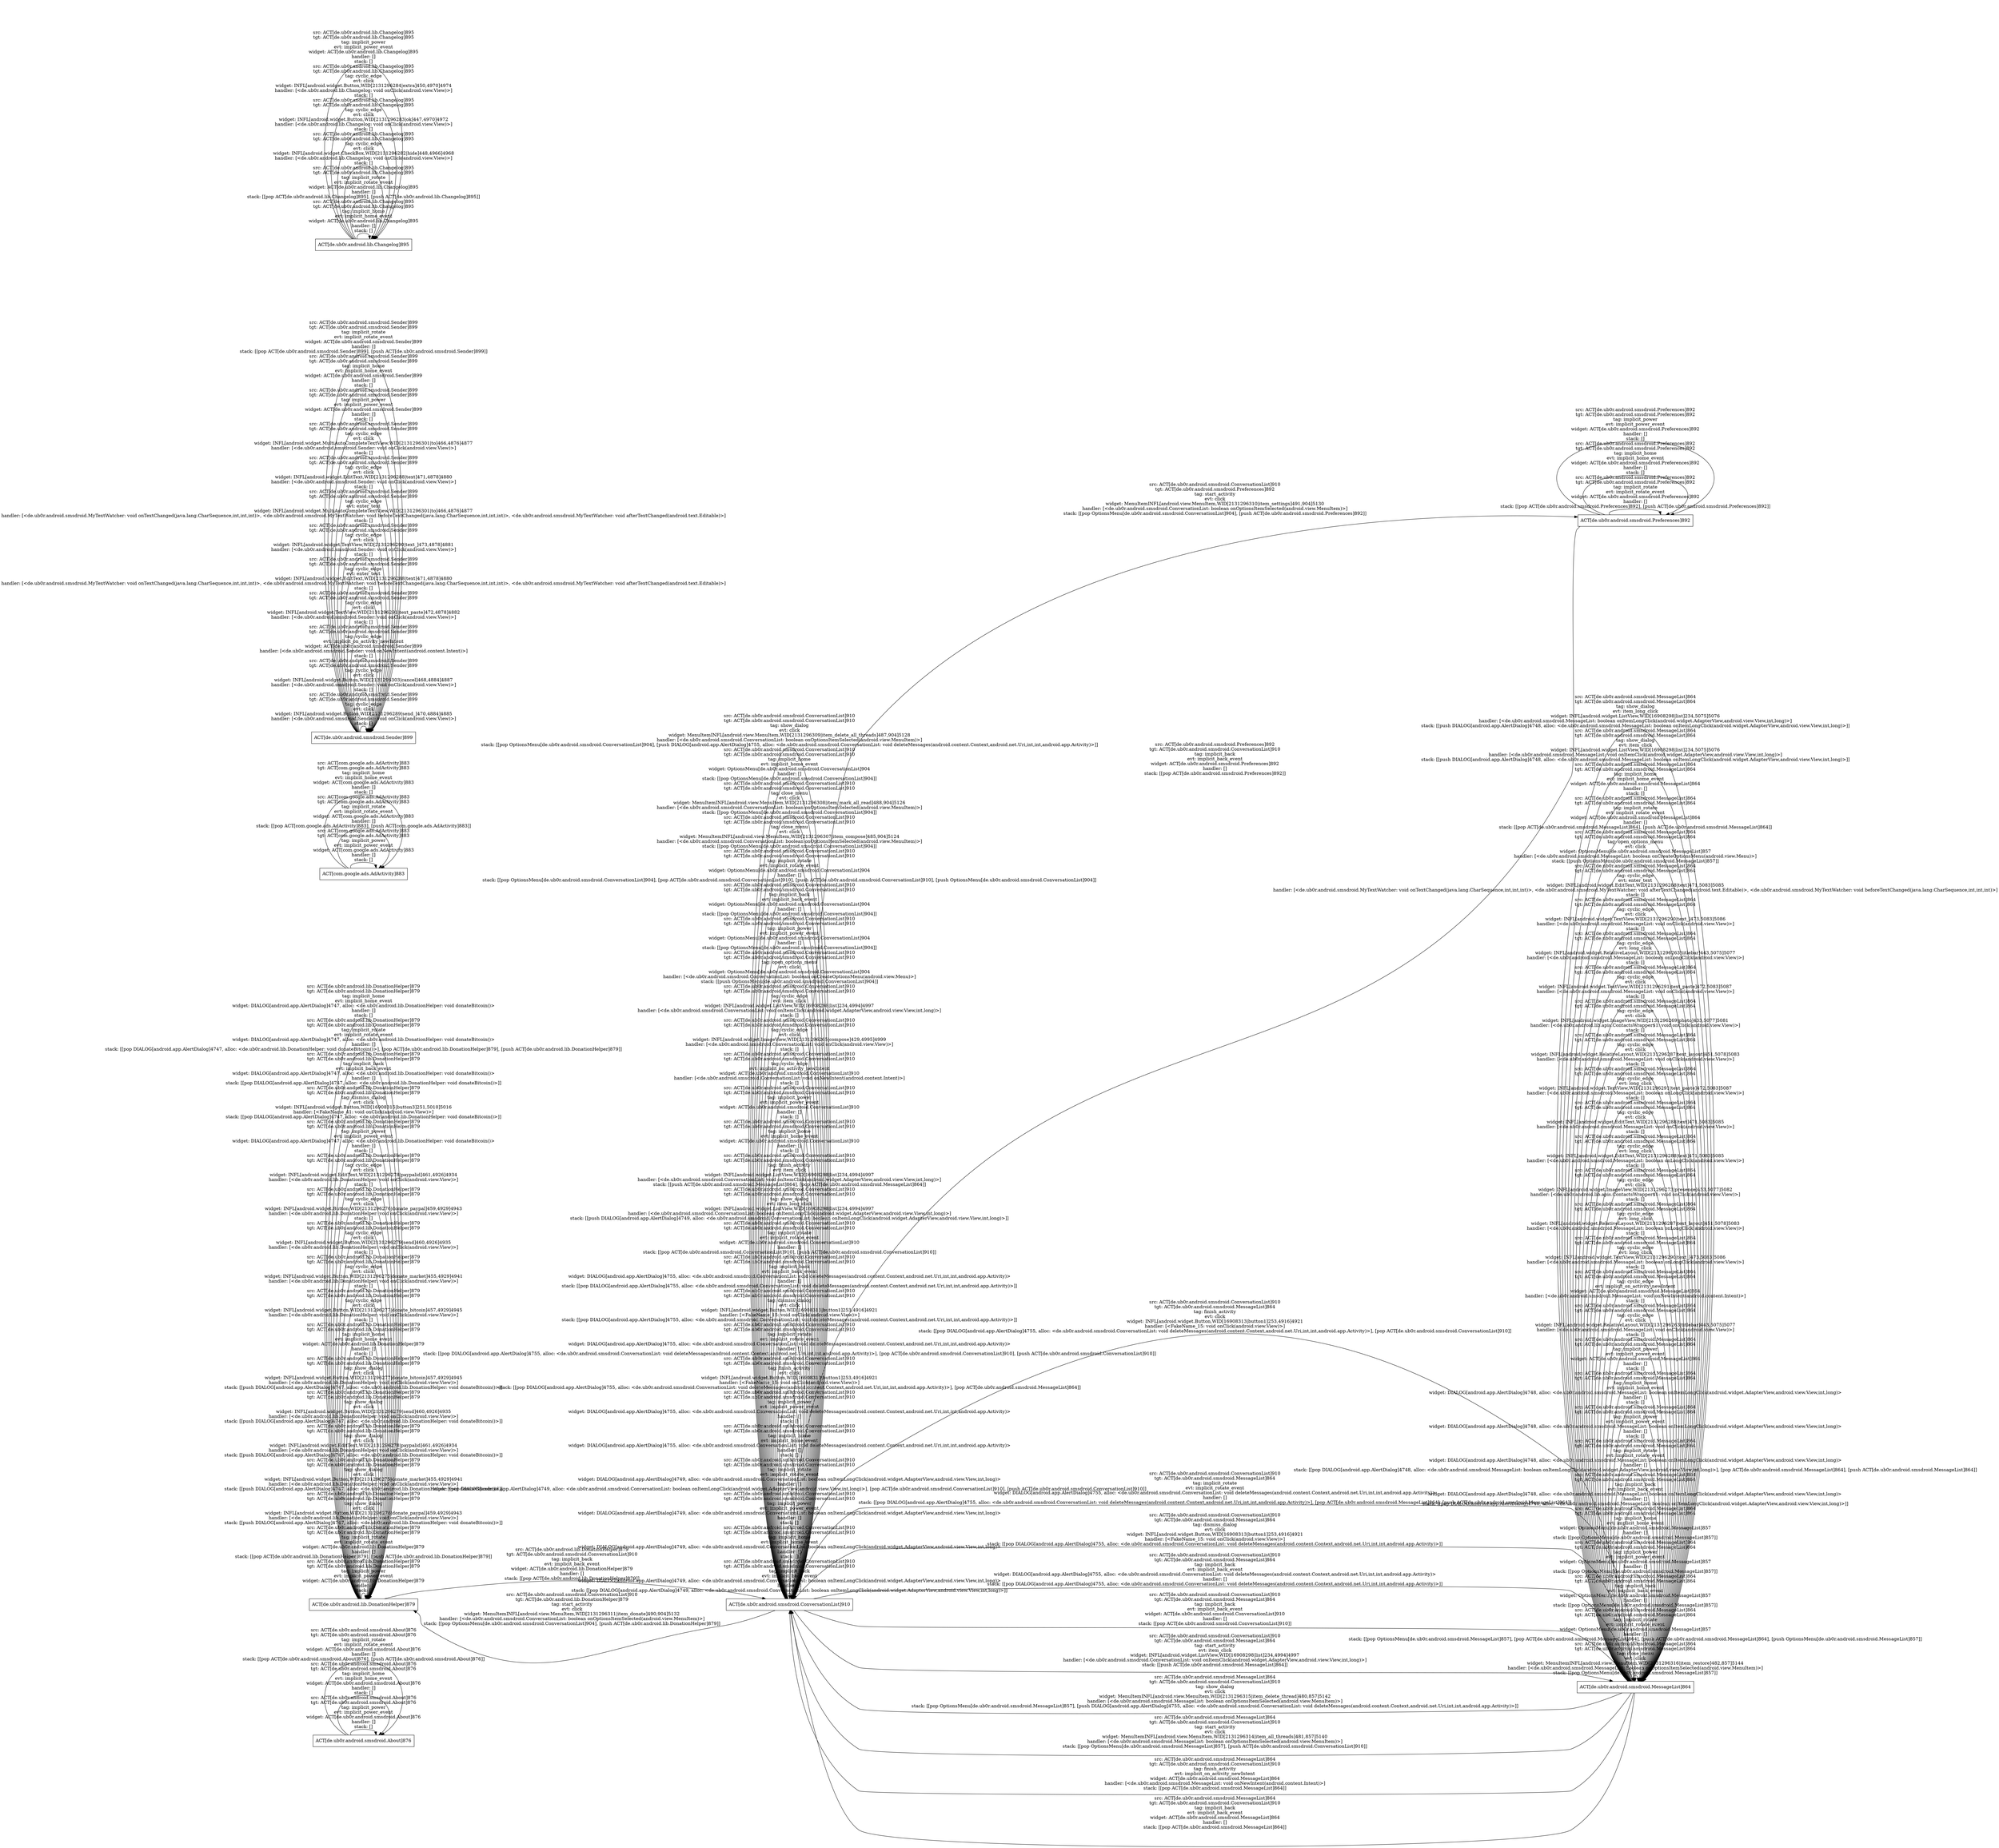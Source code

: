 digraph G {
 rankdir=LR;
 node[shape=box];
 n2 [label="ACT[de.ub0r.android.smsdroid.About]876"];
 n3 [label="ACT[de.ub0r.android.lib.DonationHelper]879"];
 n4 [label="ACT[com.google.ads.AdActivity]883"];
 n5 [label="ACT[de.ub0r.android.smsdroid.Preferences]892"];
 n8 [label="ACT[de.ub0r.android.smsdroid.ConversationList]910"];
 n7 [label="ACT[de.ub0r.android.smsdroid.Sender]899"];
 n6 [label="ACT[de.ub0r.android.lib.Changelog]895"];
 n1 [label="ACT[de.ub0r.android.smsdroid.MessageList]864"];
 n2 -> n2 [label="src: ACT[de.ub0r.android.smsdroid.About]876\ntgt: ACT[de.ub0r.android.smsdroid.About]876\ntag: implicit_power\nevt: implicit_power_event\nwidget: ACT[de.ub0r.android.smsdroid.About]876\nhandler: []\nstack: []\n"];
 n2 -> n2 [label="src: ACT[de.ub0r.android.smsdroid.About]876\ntgt: ACT[de.ub0r.android.smsdroid.About]876\ntag: implicit_home\nevt: implicit_home_event\nwidget: ACT[de.ub0r.android.smsdroid.About]876\nhandler: []\nstack: []\n"];
 n2 -> n2 [label="src: ACT[de.ub0r.android.smsdroid.About]876\ntgt: ACT[de.ub0r.android.smsdroid.About]876\ntag: implicit_rotate\nevt: implicit_rotate_event\nwidget: ACT[de.ub0r.android.smsdroid.About]876\nhandler: []\nstack: [[pop ACT[de.ub0r.android.smsdroid.About]876], [push ACT[de.ub0r.android.smsdroid.About]876]]\n"];
 n8 -> n8 [label="src: ACT[de.ub0r.android.smsdroid.ConversationList]910\ntgt: ACT[de.ub0r.android.smsdroid.ConversationList]910\ntag: implicit_back\nevt: implicit_back_event\nwidget: DIALOG[android.app.AlertDialog]4749, alloc: <de.ub0r.android.smsdroid.ConversationList: boolean onItemLongClick(android.widget.AdapterView,android.view.View,int,long)>\nhandler: []\nstack: [[pop DIALOG[android.app.AlertDialog]4749, alloc: <de.ub0r.android.smsdroid.ConversationList: boolean onItemLongClick(android.widget.AdapterView,android.view.View,int,long)>]]\n"];
 n8 -> n8 [label="src: ACT[de.ub0r.android.smsdroid.ConversationList]910\ntgt: ACT[de.ub0r.android.smsdroid.ConversationList]910\ntag: implicit_home\nevt: implicit_home_event\nwidget: DIALOG[android.app.AlertDialog]4749, alloc: <de.ub0r.android.smsdroid.ConversationList: boolean onItemLongClick(android.widget.AdapterView,android.view.View,int,long)>\nhandler: []\nstack: []\n"];
 n8 -> n8 [label="src: ACT[de.ub0r.android.smsdroid.ConversationList]910\ntgt: ACT[de.ub0r.android.smsdroid.ConversationList]910\ntag: implicit_power\nevt: implicit_power_event\nwidget: DIALOG[android.app.AlertDialog]4749, alloc: <de.ub0r.android.smsdroid.ConversationList: boolean onItemLongClick(android.widget.AdapterView,android.view.View,int,long)>\nhandler: []\nstack: []\n"];
 n8 -> n8 [label="src: ACT[de.ub0r.android.smsdroid.ConversationList]910\ntgt: ACT[de.ub0r.android.smsdroid.ConversationList]910\ntag: implicit_rotate\nevt: implicit_rotate_event\nwidget: DIALOG[android.app.AlertDialog]4749, alloc: <de.ub0r.android.smsdroid.ConversationList: boolean onItemLongClick(android.widget.AdapterView,android.view.View,int,long)>\nhandler: []\nstack: [[pop DIALOG[android.app.AlertDialog]4749, alloc: <de.ub0r.android.smsdroid.ConversationList: boolean onItemLongClick(android.widget.AdapterView,android.view.View,int,long)>], [pop ACT[de.ub0r.android.smsdroid.ConversationList]910], [push ACT[de.ub0r.android.smsdroid.ConversationList]910]]\n"];
 n3 -> n8 [label="src: ACT[de.ub0r.android.lib.DonationHelper]879\ntgt: ACT[de.ub0r.android.smsdroid.ConversationList]910\ntag: implicit_back\nevt: implicit_back_event\nwidget: ACT[de.ub0r.android.lib.DonationHelper]879\nhandler: []\nstack: [[pop ACT[de.ub0r.android.lib.DonationHelper]879]]\n"];
 n3 -> n3 [label="src: ACT[de.ub0r.android.lib.DonationHelper]879\ntgt: ACT[de.ub0r.android.lib.DonationHelper]879\ntag: implicit_power\nevt: implicit_power_event\nwidget: ACT[de.ub0r.android.lib.DonationHelper]879\nhandler: []\nstack: []\n"];
 n3 -> n3 [label="src: ACT[de.ub0r.android.lib.DonationHelper]879\ntgt: ACT[de.ub0r.android.lib.DonationHelper]879\ntag: implicit_rotate\nevt: implicit_rotate_event\nwidget: ACT[de.ub0r.android.lib.DonationHelper]879\nhandler: []\nstack: [[pop ACT[de.ub0r.android.lib.DonationHelper]879], [push ACT[de.ub0r.android.lib.DonationHelper]879]]\n"];
 n3 -> n3 [label="src: ACT[de.ub0r.android.lib.DonationHelper]879\ntgt: ACT[de.ub0r.android.lib.DonationHelper]879\ntag: show_dialog\nevt: click\nwidget: INFL[android.widget.Button,WID[2131296276|donate_paypal]459,4929]4943\nhandler: [<de.ub0r.android.lib.DonationHelper: void onClick(android.view.View)>]\nstack: [[push DIALOG[android.app.AlertDialog]4747, alloc: <de.ub0r.android.lib.DonationHelper: void donateBitcoin()>]]\n"];
 n3 -> n3 [label="src: ACT[de.ub0r.android.lib.DonationHelper]879\ntgt: ACT[de.ub0r.android.lib.DonationHelper]879\ntag: show_dialog\nevt: click\nwidget: INFL[android.widget.Button,WID[2131296275|donate_market]455,4929]4941\nhandler: [<de.ub0r.android.lib.DonationHelper: void onClick(android.view.View)>]\nstack: [[push DIALOG[android.app.AlertDialog]4747, alloc: <de.ub0r.android.lib.DonationHelper: void donateBitcoin()>]]\n"];
 n3 -> n3 [label="src: ACT[de.ub0r.android.lib.DonationHelper]879\ntgt: ACT[de.ub0r.android.lib.DonationHelper]879\ntag: show_dialog\nevt: click\nwidget: INFL[android.widget.EditText,WID[2131296278|paypalid]461,4926]4934\nhandler: [<de.ub0r.android.lib.DonationHelper: void onClick(android.view.View)>]\nstack: [[push DIALOG[android.app.AlertDialog]4747, alloc: <de.ub0r.android.lib.DonationHelper: void donateBitcoin()>]]\n"];
 n3 -> n3 [label="src: ACT[de.ub0r.android.lib.DonationHelper]879\ntgt: ACT[de.ub0r.android.lib.DonationHelper]879\ntag: show_dialog\nevt: click\nwidget: INFL[android.widget.Button,WID[2131296279|send]460,4926]4935\nhandler: [<de.ub0r.android.lib.DonationHelper: void onClick(android.view.View)>]\nstack: [[push DIALOG[android.app.AlertDialog]4747, alloc: <de.ub0r.android.lib.DonationHelper: void donateBitcoin()>]]\n"];
 n3 -> n3 [label="src: ACT[de.ub0r.android.lib.DonationHelper]879\ntgt: ACT[de.ub0r.android.lib.DonationHelper]879\ntag: show_dialog\nevt: click\nwidget: INFL[android.widget.Button,WID[2131296277|donate_bitcoin]457,4929]4945\nhandler: [<de.ub0r.android.lib.DonationHelper: void onClick(android.view.View)>]\nstack: [[push DIALOG[android.app.AlertDialog]4747, alloc: <de.ub0r.android.lib.DonationHelper: void donateBitcoin()>]]\n"];
 n3 -> n3 [label="src: ACT[de.ub0r.android.lib.DonationHelper]879\ntgt: ACT[de.ub0r.android.lib.DonationHelper]879\ntag: implicit_home\nevt: implicit_home_event\nwidget: ACT[de.ub0r.android.lib.DonationHelper]879\nhandler: []\nstack: []\n"];
 n3 -> n3 [label="src: ACT[de.ub0r.android.lib.DonationHelper]879\ntgt: ACT[de.ub0r.android.lib.DonationHelper]879\ntag: cyclic_edge\nevt: click\nwidget: INFL[android.widget.Button,WID[2131296277|donate_bitcoin]457,4929]4945\nhandler: [<de.ub0r.android.lib.DonationHelper: void onClick(android.view.View)>]\nstack: []\n"];
 n3 -> n3 [label="src: ACT[de.ub0r.android.lib.DonationHelper]879\ntgt: ACT[de.ub0r.android.lib.DonationHelper]879\ntag: cyclic_edge\nevt: click\nwidget: INFL[android.widget.Button,WID[2131296275|donate_market]455,4929]4941\nhandler: [<de.ub0r.android.lib.DonationHelper: void onClick(android.view.View)>]\nstack: []\n"];
 n3 -> n3 [label="src: ACT[de.ub0r.android.lib.DonationHelper]879\ntgt: ACT[de.ub0r.android.lib.DonationHelper]879\ntag: cyclic_edge\nevt: click\nwidget: INFL[android.widget.Button,WID[2131296279|send]460,4926]4935\nhandler: [<de.ub0r.android.lib.DonationHelper: void onClick(android.view.View)>]\nstack: []\n"];
 n3 -> n3 [label="src: ACT[de.ub0r.android.lib.DonationHelper]879\ntgt: ACT[de.ub0r.android.lib.DonationHelper]879\ntag: cyclic_edge\nevt: click\nwidget: INFL[android.widget.Button,WID[2131296276|donate_paypal]459,4929]4943\nhandler: [<de.ub0r.android.lib.DonationHelper: void onClick(android.view.View)>]\nstack: []\n"];
 n3 -> n3 [label="src: ACT[de.ub0r.android.lib.DonationHelper]879\ntgt: ACT[de.ub0r.android.lib.DonationHelper]879\ntag: cyclic_edge\nevt: click\nwidget: INFL[android.widget.EditText,WID[2131296278|paypalid]461,4926]4934\nhandler: [<de.ub0r.android.lib.DonationHelper: void onClick(android.view.View)>]\nstack: []\n"];
 n4 -> n4 [label="src: ACT[com.google.ads.AdActivity]883\ntgt: ACT[com.google.ads.AdActivity]883\ntag: implicit_power\nevt: implicit_power_event\nwidget: ACT[com.google.ads.AdActivity]883\nhandler: []\nstack: []\n"];
 n4 -> n4 [label="src: ACT[com.google.ads.AdActivity]883\ntgt: ACT[com.google.ads.AdActivity]883\ntag: implicit_rotate\nevt: implicit_rotate_event\nwidget: ACT[com.google.ads.AdActivity]883\nhandler: []\nstack: [[pop ACT[com.google.ads.AdActivity]883], [push ACT[com.google.ads.AdActivity]883]]\n"];
 n4 -> n4 [label="src: ACT[com.google.ads.AdActivity]883\ntgt: ACT[com.google.ads.AdActivity]883\ntag: implicit_home\nevt: implicit_home_event\nwidget: ACT[com.google.ads.AdActivity]883\nhandler: []\nstack: []\n"];
 n5 -> n5 [label="src: ACT[de.ub0r.android.smsdroid.Preferences]892\ntgt: ACT[de.ub0r.android.smsdroid.Preferences]892\ntag: implicit_rotate\nevt: implicit_rotate_event\nwidget: ACT[de.ub0r.android.smsdroid.Preferences]892\nhandler: []\nstack: [[pop ACT[de.ub0r.android.smsdroid.Preferences]892], [push ACT[de.ub0r.android.smsdroid.Preferences]892]]\n"];
 n5 -> n5 [label="src: ACT[de.ub0r.android.smsdroid.Preferences]892\ntgt: ACT[de.ub0r.android.smsdroid.Preferences]892\ntag: implicit_home\nevt: implicit_home_event\nwidget: ACT[de.ub0r.android.smsdroid.Preferences]892\nhandler: []\nstack: []\n"];
 n5 -> n8 [label="src: ACT[de.ub0r.android.smsdroid.Preferences]892\ntgt: ACT[de.ub0r.android.smsdroid.ConversationList]910\ntag: implicit_back\nevt: implicit_back_event\nwidget: ACT[de.ub0r.android.smsdroid.Preferences]892\nhandler: []\nstack: [[pop ACT[de.ub0r.android.smsdroid.Preferences]892]]\n"];
 n5 -> n5 [label="src: ACT[de.ub0r.android.smsdroid.Preferences]892\ntgt: ACT[de.ub0r.android.smsdroid.Preferences]892\ntag: implicit_power\nevt: implicit_power_event\nwidget: ACT[de.ub0r.android.smsdroid.Preferences]892\nhandler: []\nstack: []\n"];
 n8 -> n8 [label="src: ACT[de.ub0r.android.smsdroid.ConversationList]910\ntgt: ACT[de.ub0r.android.smsdroid.ConversationList]910\ntag: implicit_home\nevt: implicit_home_event\nwidget: DIALOG[android.app.AlertDialog]4755, alloc: <de.ub0r.android.smsdroid.ConversationList: void deleteMessages(android.content.Context,android.net.Uri,int,int,android.app.Activity)>\nhandler: []\nstack: []\n"];
 n8 -> n1 [label="src: ACT[de.ub0r.android.smsdroid.ConversationList]910\ntgt: ACT[de.ub0r.android.smsdroid.MessageList]864\ntag: finish_activity\nevt: click\nwidget: INFL[android.widget.Button,WID[16908313|button1]253,4916]4921\nhandler: [<FakeName_15: void onClick(android.view.View)>]\nstack: [[pop DIALOG[android.app.AlertDialog]4755, alloc: <de.ub0r.android.smsdroid.ConversationList: void deleteMessages(android.content.Context,android.net.Uri,int,int,android.app.Activity)>], [pop ACT[de.ub0r.android.smsdroid.ConversationList]910]]\n"];
 n8 -> n1 [label="src: ACT[de.ub0r.android.smsdroid.ConversationList]910\ntgt: ACT[de.ub0r.android.smsdroid.MessageList]864\ntag: implicit_rotate\nevt: implicit_rotate_event\nwidget: DIALOG[android.app.AlertDialog]4755, alloc: <de.ub0r.android.smsdroid.ConversationList: void deleteMessages(android.content.Context,android.net.Uri,int,int,android.app.Activity)>\nhandler: []\nstack: [[pop DIALOG[android.app.AlertDialog]4755, alloc: <de.ub0r.android.smsdroid.ConversationList: void deleteMessages(android.content.Context,android.net.Uri,int,int,android.app.Activity)>], [pop ACT[de.ub0r.android.smsdroid.MessageList]864], [push ACT[de.ub0r.android.smsdroid.MessageList]864]]\n"];
 n8 -> n1 [label="src: ACT[de.ub0r.android.smsdroid.ConversationList]910\ntgt: ACT[de.ub0r.android.smsdroid.MessageList]864\ntag: dismiss_dialog\nevt: click\nwidget: INFL[android.widget.Button,WID[16908313|button1]253,4916]4921\nhandler: [<FakeName_15: void onClick(android.view.View)>]\nstack: [[pop DIALOG[android.app.AlertDialog]4755, alloc: <de.ub0r.android.smsdroid.ConversationList: void deleteMessages(android.content.Context,android.net.Uri,int,int,android.app.Activity)>]]\n"];
 n8 -> n8 [label="src: ACT[de.ub0r.android.smsdroid.ConversationList]910\ntgt: ACT[de.ub0r.android.smsdroid.ConversationList]910\ntag: implicit_power\nevt: implicit_power_event\nwidget: DIALOG[android.app.AlertDialog]4755, alloc: <de.ub0r.android.smsdroid.ConversationList: void deleteMessages(android.content.Context,android.net.Uri,int,int,android.app.Activity)>\nhandler: []\nstack: []\n"];
 n8 -> n1 [label="src: ACT[de.ub0r.android.smsdroid.ConversationList]910\ntgt: ACT[de.ub0r.android.smsdroid.MessageList]864\ntag: implicit_back\nevt: implicit_back_event\nwidget: DIALOG[android.app.AlertDialog]4755, alloc: <de.ub0r.android.smsdroid.ConversationList: void deleteMessages(android.content.Context,android.net.Uri,int,int,android.app.Activity)>\nhandler: []\nstack: [[pop DIALOG[android.app.AlertDialog]4755, alloc: <de.ub0r.android.smsdroid.ConversationList: void deleteMessages(android.content.Context,android.net.Uri,int,int,android.app.Activity)>]]\n"];
 n8 -> n8 [label="src: ACT[de.ub0r.android.smsdroid.ConversationList]910\ntgt: ACT[de.ub0r.android.smsdroid.ConversationList]910\ntag: finish_activity\nevt: click\nwidget: INFL[android.widget.Button,WID[16908313|button1]253,4916]4921\nhandler: [<FakeName_15: void onClick(android.view.View)>]\nstack: [[pop DIALOG[android.app.AlertDialog]4755, alloc: <de.ub0r.android.smsdroid.ConversationList: void deleteMessages(android.content.Context,android.net.Uri,int,int,android.app.Activity)>], [pop ACT[de.ub0r.android.smsdroid.MessageList]864]]\n"];
 n8 -> n8 [label="src: ACT[de.ub0r.android.smsdroid.ConversationList]910\ntgt: ACT[de.ub0r.android.smsdroid.ConversationList]910\ntag: implicit_rotate\nevt: implicit_rotate_event\nwidget: DIALOG[android.app.AlertDialog]4755, alloc: <de.ub0r.android.smsdroid.ConversationList: void deleteMessages(android.content.Context,android.net.Uri,int,int,android.app.Activity)>\nhandler: []\nstack: [[pop DIALOG[android.app.AlertDialog]4755, alloc: <de.ub0r.android.smsdroid.ConversationList: void deleteMessages(android.content.Context,android.net.Uri,int,int,android.app.Activity)>], [pop ACT[de.ub0r.android.smsdroid.ConversationList]910], [push ACT[de.ub0r.android.smsdroid.ConversationList]910]]\n"];
 n8 -> n8 [label="src: ACT[de.ub0r.android.smsdroid.ConversationList]910\ntgt: ACT[de.ub0r.android.smsdroid.ConversationList]910\ntag: dismiss_dialog\nevt: click\nwidget: INFL[android.widget.Button,WID[16908313|button1]253,4916]4921\nhandler: [<FakeName_15: void onClick(android.view.View)>]\nstack: [[pop DIALOG[android.app.AlertDialog]4755, alloc: <de.ub0r.android.smsdroid.ConversationList: void deleteMessages(android.content.Context,android.net.Uri,int,int,android.app.Activity)>]]\n"];
 n8 -> n8 [label="src: ACT[de.ub0r.android.smsdroid.ConversationList]910\ntgt: ACT[de.ub0r.android.smsdroid.ConversationList]910\ntag: implicit_back\nevt: implicit_back_event\nwidget: DIALOG[android.app.AlertDialog]4755, alloc: <de.ub0r.android.smsdroid.ConversationList: void deleteMessages(android.content.Context,android.net.Uri,int,int,android.app.Activity)>\nhandler: []\nstack: [[pop DIALOG[android.app.AlertDialog]4755, alloc: <de.ub0r.android.smsdroid.ConversationList: void deleteMessages(android.content.Context,android.net.Uri,int,int,android.app.Activity)>]]\n"];
 n8 -> n8 [label="src: ACT[de.ub0r.android.smsdroid.ConversationList]910\ntgt: ACT[de.ub0r.android.smsdroid.ConversationList]910\ntag: implicit_rotate\nevt: implicit_rotate_event\nwidget: ACT[de.ub0r.android.smsdroid.ConversationList]910\nhandler: []\nstack: [[pop ACT[de.ub0r.android.smsdroid.ConversationList]910], [push ACT[de.ub0r.android.smsdroid.ConversationList]910]]\n"];
 n8 -> n8 [label="src: ACT[de.ub0r.android.smsdroid.ConversationList]910\ntgt: ACT[de.ub0r.android.smsdroid.ConversationList]910\ntag: show_dialog\nevt: item_long_click\nwidget: INFL[android.widget.ListView,WID[16908298|list]234,4994]4997\nhandler: [<de.ub0r.android.smsdroid.ConversationList: boolean onItemLongClick(android.widget.AdapterView,android.view.View,int,long)>]\nstack: [[push DIALOG[android.app.AlertDialog]4749, alloc: <de.ub0r.android.smsdroid.ConversationList: boolean onItemLongClick(android.widget.AdapterView,android.view.View,int,long)>]]\n"];
 n8 -> n8 [label="src: ACT[de.ub0r.android.smsdroid.ConversationList]910\ntgt: ACT[de.ub0r.android.smsdroid.ConversationList]910\ntag: finish_activity\nevt: item_click\nwidget: INFL[android.widget.ListView,WID[16908298|list]234,4994]4997\nhandler: [<de.ub0r.android.smsdroid.ConversationList: void onItemClick(android.widget.AdapterView,android.view.View,int,long)>]\nstack: [[push ACT[de.ub0r.android.smsdroid.MessageList]864], [pop ACT[de.ub0r.android.smsdroid.MessageList]864]]\n"];
 n8 -> n8 [label="src: ACT[de.ub0r.android.smsdroid.ConversationList]910\ntgt: ACT[de.ub0r.android.smsdroid.ConversationList]910\ntag: implicit_home\nevt: implicit_home_event\nwidget: ACT[de.ub0r.android.smsdroid.ConversationList]910\nhandler: []\nstack: []\n"];
 n8 -> n8 [label="src: ACT[de.ub0r.android.smsdroid.ConversationList]910\ntgt: ACT[de.ub0r.android.smsdroid.ConversationList]910\ntag: implicit_power\nevt: implicit_power_event\nwidget: ACT[de.ub0r.android.smsdroid.ConversationList]910\nhandler: []\nstack: []\n"];
 n8 -> n1 [label="src: ACT[de.ub0r.android.smsdroid.ConversationList]910\ntgt: ACT[de.ub0r.android.smsdroid.MessageList]864\ntag: implicit_back\nevt: implicit_back_event\nwidget: ACT[de.ub0r.android.smsdroid.ConversationList]910\nhandler: []\nstack: [[pop ACT[de.ub0r.android.smsdroid.ConversationList]910]]\n"];
 n8 -> n1 [label="src: ACT[de.ub0r.android.smsdroid.ConversationList]910\ntgt: ACT[de.ub0r.android.smsdroid.MessageList]864\ntag: start_activity\nevt: item_click\nwidget: INFL[android.widget.ListView,WID[16908298|list]234,4994]4997\nhandler: [<de.ub0r.android.smsdroid.ConversationList: void onItemClick(android.widget.AdapterView,android.view.View,int,long)>]\nstack: [[push ACT[de.ub0r.android.smsdroid.MessageList]864]]\n"];
 n8 -> n8 [label="src: ACT[de.ub0r.android.smsdroid.ConversationList]910\ntgt: ACT[de.ub0r.android.smsdroid.ConversationList]910\ntag: cyclic_edge\nevt: implicit_on_activity_newIntent\nwidget: ACT[de.ub0r.android.smsdroid.ConversationList]910\nhandler: [<de.ub0r.android.smsdroid.ConversationList: void onNewIntent(android.content.Intent)>]\nstack: []\n"];
 n8 -> n8 [label="src: ACT[de.ub0r.android.smsdroid.ConversationList]910\ntgt: ACT[de.ub0r.android.smsdroid.ConversationList]910\ntag: cyclic_edge\nevt: click\nwidget: INFL[android.widget.ImageView,WID[2131296265|compose]429,4995]4999\nhandler: [<de.ub0r.android.smsdroid.ConversationList: void onClick(android.view.View)>]\nstack: []\n"];
 n8 -> n8 [label="src: ACT[de.ub0r.android.smsdroid.ConversationList]910\ntgt: ACT[de.ub0r.android.smsdroid.ConversationList]910\ntag: cyclic_edge\nevt: item_click\nwidget: INFL[android.widget.ListView,WID[16908298|list]234,4994]4997\nhandler: [<de.ub0r.android.smsdroid.ConversationList: void onItemClick(android.widget.AdapterView,android.view.View,int,long)>]\nstack: []\n"];
 n8 -> n8 [label="src: ACT[de.ub0r.android.smsdroid.ConversationList]910\ntgt: ACT[de.ub0r.android.smsdroid.ConversationList]910\ntag: open_options_menu\nevt: click\nwidget: OptionsMenu[de.ub0r.android.smsdroid.ConversationList]904\nhandler: [<de.ub0r.android.smsdroid.ConversationList: boolean onCreateOptionsMenu(android.view.Menu)>]\nstack: [[push OptionsMenu[de.ub0r.android.smsdroid.ConversationList]904]]\n"];
 n8 -> n8 [label="src: ACT[de.ub0r.android.smsdroid.ConversationList]910\ntgt: ACT[de.ub0r.android.smsdroid.ConversationList]910\ntag: implicit_power\nevt: implicit_power_event\nwidget: OptionsMenu[de.ub0r.android.smsdroid.ConversationList]904\nhandler: []\nstack: [[pop OptionsMenu[de.ub0r.android.smsdroid.ConversationList]904]]\n"];
 n8 -> n8 [label="src: ACT[de.ub0r.android.smsdroid.ConversationList]910\ntgt: ACT[de.ub0r.android.smsdroid.ConversationList]910\ntag: implicit_back\nevt: implicit_back_event\nwidget: OptionsMenu[de.ub0r.android.smsdroid.ConversationList]904\nhandler: []\nstack: [[pop OptionsMenu[de.ub0r.android.smsdroid.ConversationList]904]]\n"];
 n8 -> n8 [label="src: ACT[de.ub0r.android.smsdroid.ConversationList]910\ntgt: ACT[de.ub0r.android.smsdroid.ConversationList]910\ntag: implicit_rotate\nevt: implicit_rotate_event\nwidget: OptionsMenu[de.ub0r.android.smsdroid.ConversationList]904\nhandler: []\nstack: [[pop OptionsMenu[de.ub0r.android.smsdroid.ConversationList]904], [pop ACT[de.ub0r.android.smsdroid.ConversationList]910], [push ACT[de.ub0r.android.smsdroid.ConversationList]910], [push OptionsMenu[de.ub0r.android.smsdroid.ConversationList]904]]\n"];
 n8 -> n8 [label="src: ACT[de.ub0r.android.smsdroid.ConversationList]910\ntgt: ACT[de.ub0r.android.smsdroid.ConversationList]910\ntag: close_menu\nevt: click\nwidget: MenuItemINFL[android.view.MenuItem,WID[2131296307|item_compose]485,904]5124\nhandler: [<de.ub0r.android.smsdroid.ConversationList: boolean onOptionsItemSelected(android.view.MenuItem)>]\nstack: [[pop OptionsMenu[de.ub0r.android.smsdroid.ConversationList]904]]\n"];
 n8 -> n8 [label="src: ACT[de.ub0r.android.smsdroid.ConversationList]910\ntgt: ACT[de.ub0r.android.smsdroid.ConversationList]910\ntag: close_menu\nevt: click\nwidget: MenuItemINFL[android.view.MenuItem,WID[2131296308|item_mark_all_read]488,904]5126\nhandler: [<de.ub0r.android.smsdroid.ConversationList: boolean onOptionsItemSelected(android.view.MenuItem)>]\nstack: [[pop OptionsMenu[de.ub0r.android.smsdroid.ConversationList]904]]\n"];
 n8 -> n8 [label="src: ACT[de.ub0r.android.smsdroid.ConversationList]910\ntgt: ACT[de.ub0r.android.smsdroid.ConversationList]910\ntag: implicit_home\nevt: implicit_home_event\nwidget: OptionsMenu[de.ub0r.android.smsdroid.ConversationList]904\nhandler: []\nstack: [[pop OptionsMenu[de.ub0r.android.smsdroid.ConversationList]904]]\n"];
 n8 -> n5 [label="src: ACT[de.ub0r.android.smsdroid.ConversationList]910\ntgt: ACT[de.ub0r.android.smsdroid.Preferences]892\ntag: start_activity\nevt: click\nwidget: MenuItemINFL[android.view.MenuItem,WID[2131296310|item_settings]491,904]5130\nhandler: [<de.ub0r.android.smsdroid.ConversationList: boolean onOptionsItemSelected(android.view.MenuItem)>]\nstack: [[pop OptionsMenu[de.ub0r.android.smsdroid.ConversationList]904], [push ACT[de.ub0r.android.smsdroid.Preferences]892]]\n"];
 n8 -> n8 [label="src: ACT[de.ub0r.android.smsdroid.ConversationList]910\ntgt: ACT[de.ub0r.android.smsdroid.ConversationList]910\ntag: show_dialog\nevt: click\nwidget: MenuItemINFL[android.view.MenuItem,WID[2131296309|item_delete_all_threads]487,904]5128\nhandler: [<de.ub0r.android.smsdroid.ConversationList: boolean onOptionsItemSelected(android.view.MenuItem)>]\nstack: [[pop OptionsMenu[de.ub0r.android.smsdroid.ConversationList]904], [push DIALOG[android.app.AlertDialog]4755, alloc: <de.ub0r.android.smsdroid.ConversationList: void deleteMessages(android.content.Context,android.net.Uri,int,int,android.app.Activity)>]]\n"];
 n8 -> n3 [label="src: ACT[de.ub0r.android.smsdroid.ConversationList]910\ntgt: ACT[de.ub0r.android.lib.DonationHelper]879\ntag: start_activity\nevt: click\nwidget: MenuItemINFL[android.view.MenuItem,WID[2131296311|item_donate]490,904]5132\nhandler: [<de.ub0r.android.smsdroid.ConversationList: boolean onOptionsItemSelected(android.view.MenuItem)>]\nstack: [[pop OptionsMenu[de.ub0r.android.smsdroid.ConversationList]904], [push ACT[de.ub0r.android.lib.DonationHelper]879]]\n"];
 n7 -> n7 [label="src: ACT[de.ub0r.android.smsdroid.Sender]899\ntgt: ACT[de.ub0r.android.smsdroid.Sender]899\ntag: cyclic_edge\nevt: click\nwidget: INFL[android.widget.Button,WID[2131296289|send_]470,4884]4885\nhandler: [<de.ub0r.android.smsdroid.Sender: void onClick(android.view.View)>]\nstack: []\n"];
 n7 -> n7 [label="src: ACT[de.ub0r.android.smsdroid.Sender]899\ntgt: ACT[de.ub0r.android.smsdroid.Sender]899\ntag: cyclic_edge\nevt: click\nwidget: INFL[android.widget.Button,WID[2131296303|cancel]468,4884]4887\nhandler: [<de.ub0r.android.smsdroid.Sender: void onClick(android.view.View)>]\nstack: []\n"];
 n7 -> n7 [label="src: ACT[de.ub0r.android.smsdroid.Sender]899\ntgt: ACT[de.ub0r.android.smsdroid.Sender]899\ntag: cyclic_edge\nevt: implicit_on_activity_newIntent\nwidget: ACT[de.ub0r.android.smsdroid.Sender]899\nhandler: [<de.ub0r.android.smsdroid.Sender: void onNewIntent(android.content.Intent)>]\nstack: []\n"];
 n7 -> n7 [label="src: ACT[de.ub0r.android.smsdroid.Sender]899\ntgt: ACT[de.ub0r.android.smsdroid.Sender]899\ntag: cyclic_edge\nevt: click\nwidget: INFL[android.widget.TextView,WID[2131296291|text_paste]472,4878]4882\nhandler: [<de.ub0r.android.smsdroid.Sender: void onClick(android.view.View)>]\nstack: []\n"];
 n7 -> n7 [label="src: ACT[de.ub0r.android.smsdroid.Sender]899\ntgt: ACT[de.ub0r.android.smsdroid.Sender]899\ntag: cyclic_edge\nevt: enter_text\nwidget: INFL[android.widget.EditText,WID[2131296288|text]471,4878]4880\nhandler: [<de.ub0r.android.smsdroid.MyTextWatcher: void onTextChanged(java.lang.CharSequence,int,int,int)>, <de.ub0r.android.smsdroid.MyTextWatcher: void beforeTextChanged(java.lang.CharSequence,int,int,int)>, <de.ub0r.android.smsdroid.MyTextWatcher: void afterTextChanged(android.text.Editable)>]\nstack: []\n"];
 n7 -> n7 [label="src: ACT[de.ub0r.android.smsdroid.Sender]899\ntgt: ACT[de.ub0r.android.smsdroid.Sender]899\ntag: cyclic_edge\nevt: click\nwidget: INFL[android.widget.TextView,WID[2131296290|text_]473,4878]4881\nhandler: [<de.ub0r.android.smsdroid.Sender: void onClick(android.view.View)>]\nstack: []\n"];
 n7 -> n7 [label="src: ACT[de.ub0r.android.smsdroid.Sender]899\ntgt: ACT[de.ub0r.android.smsdroid.Sender]899\ntag: cyclic_edge\nevt: enter_text\nwidget: INFL[android.widget.MultiAutoCompleteTextView,WID[2131296301|to]466,4876]4877\nhandler: [<de.ub0r.android.smsdroid.MyTextWatcher: void onTextChanged(java.lang.CharSequence,int,int,int)>, <de.ub0r.android.smsdroid.MyTextWatcher: void beforeTextChanged(java.lang.CharSequence,int,int,int)>, <de.ub0r.android.smsdroid.MyTextWatcher: void afterTextChanged(android.text.Editable)>]\nstack: []\n"];
 n7 -> n7 [label="src: ACT[de.ub0r.android.smsdroid.Sender]899\ntgt: ACT[de.ub0r.android.smsdroid.Sender]899\ntag: cyclic_edge\nevt: click\nwidget: INFL[android.widget.EditText,WID[2131296288|text]471,4878]4880\nhandler: [<de.ub0r.android.smsdroid.Sender: void onClick(android.view.View)>]\nstack: []\n"];
 n7 -> n7 [label="src: ACT[de.ub0r.android.smsdroid.Sender]899\ntgt: ACT[de.ub0r.android.smsdroid.Sender]899\ntag: cyclic_edge\nevt: click\nwidget: INFL[android.widget.MultiAutoCompleteTextView,WID[2131296301|to]466,4876]4877\nhandler: [<de.ub0r.android.smsdroid.Sender: void onClick(android.view.View)>]\nstack: []\n"];
 n7 -> n7 [label="src: ACT[de.ub0r.android.smsdroid.Sender]899\ntgt: ACT[de.ub0r.android.smsdroid.Sender]899\ntag: implicit_power\nevt: implicit_power_event\nwidget: ACT[de.ub0r.android.smsdroid.Sender]899\nhandler: []\nstack: []\n"];
 n7 -> n7 [label="src: ACT[de.ub0r.android.smsdroid.Sender]899\ntgt: ACT[de.ub0r.android.smsdroid.Sender]899\ntag: implicit_home\nevt: implicit_home_event\nwidget: ACT[de.ub0r.android.smsdroid.Sender]899\nhandler: []\nstack: []\n"];
 n7 -> n7 [label="src: ACT[de.ub0r.android.smsdroid.Sender]899\ntgt: ACT[de.ub0r.android.smsdroid.Sender]899\ntag: implicit_rotate\nevt: implicit_rotate_event\nwidget: ACT[de.ub0r.android.smsdroid.Sender]899\nhandler: []\nstack: [[pop ACT[de.ub0r.android.smsdroid.Sender]899], [push ACT[de.ub0r.android.smsdroid.Sender]899]]\n"];
 n1 -> n1 [label="src: ACT[de.ub0r.android.smsdroid.MessageList]864\ntgt: ACT[de.ub0r.android.smsdroid.MessageList]864\ntag: close_menu\nevt: click\nwidget: MenuItemINFL[android.view.MenuItem,WID[2131296316|item_restore]482,857]5144\nhandler: [<de.ub0r.android.smsdroid.MessageList: boolean onOptionsItemSelected(android.view.MenuItem)>]\nstack: [[pop OptionsMenu[de.ub0r.android.smsdroid.MessageList]857]]\n"];
 n1 -> n8 [label="src: ACT[de.ub0r.android.smsdroid.MessageList]864\ntgt: ACT[de.ub0r.android.smsdroid.ConversationList]910\ntag: show_dialog\nevt: click\nwidget: MenuItemINFL[android.view.MenuItem,WID[2131296315|item_delete_thread]480,857]5142\nhandler: [<de.ub0r.android.smsdroid.MessageList: boolean onOptionsItemSelected(android.view.MenuItem)>]\nstack: [[pop OptionsMenu[de.ub0r.android.smsdroid.MessageList]857], [push DIALOG[android.app.AlertDialog]4755, alloc: <de.ub0r.android.smsdroid.ConversationList: void deleteMessages(android.content.Context,android.net.Uri,int,int,android.app.Activity)>]]\n"];
 n1 -> n1 [label="src: ACT[de.ub0r.android.smsdroid.MessageList]864\ntgt: ACT[de.ub0r.android.smsdroid.MessageList]864\ntag: implicit_rotate\nevt: implicit_rotate_event\nwidget: OptionsMenu[de.ub0r.android.smsdroid.MessageList]857\nhandler: []\nstack: [[pop OptionsMenu[de.ub0r.android.smsdroid.MessageList]857], [pop ACT[de.ub0r.android.smsdroid.MessageList]864], [push ACT[de.ub0r.android.smsdroid.MessageList]864], [push OptionsMenu[de.ub0r.android.smsdroid.MessageList]857]]\n"];
 n1 -> n8 [label="src: ACT[de.ub0r.android.smsdroid.MessageList]864\ntgt: ACT[de.ub0r.android.smsdroid.ConversationList]910\ntag: start_activity\nevt: click\nwidget: MenuItemINFL[android.view.MenuItem,WID[2131296314|item_all_threads]481,857]5140\nhandler: [<de.ub0r.android.smsdroid.MessageList: boolean onOptionsItemSelected(android.view.MenuItem)>]\nstack: [[pop OptionsMenu[de.ub0r.android.smsdroid.MessageList]857], [push ACT[de.ub0r.android.smsdroid.ConversationList]910]]\n"];
 n1 -> n1 [label="src: ACT[de.ub0r.android.smsdroid.MessageList]864\ntgt: ACT[de.ub0r.android.smsdroid.MessageList]864\ntag: implicit_back\nevt: implicit_back_event\nwidget: OptionsMenu[de.ub0r.android.smsdroid.MessageList]857\nhandler: []\nstack: [[pop OptionsMenu[de.ub0r.android.smsdroid.MessageList]857]]\n"];
 n1 -> n1 [label="src: ACT[de.ub0r.android.smsdroid.MessageList]864\ntgt: ACT[de.ub0r.android.smsdroid.MessageList]864\ntag: implicit_power\nevt: implicit_power_event\nwidget: OptionsMenu[de.ub0r.android.smsdroid.MessageList]857\nhandler: []\nstack: [[pop OptionsMenu[de.ub0r.android.smsdroid.MessageList]857]]\n"];
 n1 -> n1 [label="src: ACT[de.ub0r.android.smsdroid.MessageList]864\ntgt: ACT[de.ub0r.android.smsdroid.MessageList]864\ntag: implicit_home\nevt: implicit_home_event\nwidget: OptionsMenu[de.ub0r.android.smsdroid.MessageList]857\nhandler: []\nstack: [[pop OptionsMenu[de.ub0r.android.smsdroid.MessageList]857]]\n"];
 n3 -> n3 [label="src: ACT[de.ub0r.android.lib.DonationHelper]879\ntgt: ACT[de.ub0r.android.lib.DonationHelper]879\ntag: implicit_power\nevt: implicit_power_event\nwidget: DIALOG[android.app.AlertDialog]4747, alloc: <de.ub0r.android.lib.DonationHelper: void donateBitcoin()>\nhandler: []\nstack: []\n"];
 n3 -> n3 [label="src: ACT[de.ub0r.android.lib.DonationHelper]879\ntgt: ACT[de.ub0r.android.lib.DonationHelper]879\ntag: dismiss_dialog\nevt: click\nwidget: INFL[android.widget.Button,WID[16908315|button3]251,5010]5016\nhandler: [<FakeName_41: void onClick(android.view.View)>]\nstack: [[pop DIALOG[android.app.AlertDialog]4747, alloc: <de.ub0r.android.lib.DonationHelper: void donateBitcoin()>]]\n"];
 n3 -> n3 [label="src: ACT[de.ub0r.android.lib.DonationHelper]879\ntgt: ACT[de.ub0r.android.lib.DonationHelper]879\ntag: implicit_back\nevt: implicit_back_event\nwidget: DIALOG[android.app.AlertDialog]4747, alloc: <de.ub0r.android.lib.DonationHelper: void donateBitcoin()>\nhandler: []\nstack: [[pop DIALOG[android.app.AlertDialog]4747, alloc: <de.ub0r.android.lib.DonationHelper: void donateBitcoin()>]]\n"];
 n3 -> n3 [label="src: ACT[de.ub0r.android.lib.DonationHelper]879\ntgt: ACT[de.ub0r.android.lib.DonationHelper]879\ntag: implicit_rotate\nevt: implicit_rotate_event\nwidget: DIALOG[android.app.AlertDialog]4747, alloc: <de.ub0r.android.lib.DonationHelper: void donateBitcoin()>\nhandler: []\nstack: [[pop DIALOG[android.app.AlertDialog]4747, alloc: <de.ub0r.android.lib.DonationHelper: void donateBitcoin()>], [pop ACT[de.ub0r.android.lib.DonationHelper]879], [push ACT[de.ub0r.android.lib.DonationHelper]879]]\n"];
 n3 -> n3 [label="src: ACT[de.ub0r.android.lib.DonationHelper]879\ntgt: ACT[de.ub0r.android.lib.DonationHelper]879\ntag: implicit_home\nevt: implicit_home_event\nwidget: DIALOG[android.app.AlertDialog]4747, alloc: <de.ub0r.android.lib.DonationHelper: void donateBitcoin()>\nhandler: []\nstack: []\n"];
 n1 -> n1 [label="src: ACT[de.ub0r.android.smsdroid.MessageList]864\ntgt: ACT[de.ub0r.android.smsdroid.MessageList]864\ntag: implicit_back\nevt: implicit_back_event\nwidget: DIALOG[android.app.AlertDialog]4748, alloc: <de.ub0r.android.smsdroid.MessageList: boolean onItemLongClick(android.widget.AdapterView,android.view.View,int,long)>\nhandler: []\nstack: [[pop DIALOG[android.app.AlertDialog]4748, alloc: <de.ub0r.android.smsdroid.MessageList: boolean onItemLongClick(android.widget.AdapterView,android.view.View,int,long)>]]\n"];
 n1 -> n1 [label="src: ACT[de.ub0r.android.smsdroid.MessageList]864\ntgt: ACT[de.ub0r.android.smsdroid.MessageList]864\ntag: implicit_rotate\nevt: implicit_rotate_event\nwidget: DIALOG[android.app.AlertDialog]4748, alloc: <de.ub0r.android.smsdroid.MessageList: boolean onItemLongClick(android.widget.AdapterView,android.view.View,int,long)>\nhandler: []\nstack: [[pop DIALOG[android.app.AlertDialog]4748, alloc: <de.ub0r.android.smsdroid.MessageList: boolean onItemLongClick(android.widget.AdapterView,android.view.View,int,long)>], [pop ACT[de.ub0r.android.smsdroid.MessageList]864], [push ACT[de.ub0r.android.smsdroid.MessageList]864]]\n"];
 n1 -> n1 [label="src: ACT[de.ub0r.android.smsdroid.MessageList]864\ntgt: ACT[de.ub0r.android.smsdroid.MessageList]864\ntag: implicit_power\nevt: implicit_power_event\nwidget: DIALOG[android.app.AlertDialog]4748, alloc: <de.ub0r.android.smsdroid.MessageList: boolean onItemLongClick(android.widget.AdapterView,android.view.View,int,long)>\nhandler: []\nstack: []\n"];
 n1 -> n1 [label="src: ACT[de.ub0r.android.smsdroid.MessageList]864\ntgt: ACT[de.ub0r.android.smsdroid.MessageList]864\ntag: implicit_home\nevt: implicit_home_event\nwidget: DIALOG[android.app.AlertDialog]4748, alloc: <de.ub0r.android.smsdroid.MessageList: boolean onItemLongClick(android.widget.AdapterView,android.view.View,int,long)>\nhandler: []\nstack: []\n"];
 n6 -> n6 [label="src: ACT[de.ub0r.android.lib.Changelog]895\ntgt: ACT[de.ub0r.android.lib.Changelog]895\ntag: implicit_home\nevt: implicit_home_event\nwidget: ACT[de.ub0r.android.lib.Changelog]895\nhandler: []\nstack: []\n"];
 n6 -> n6 [label="src: ACT[de.ub0r.android.lib.Changelog]895\ntgt: ACT[de.ub0r.android.lib.Changelog]895\ntag: implicit_rotate\nevt: implicit_rotate_event\nwidget: ACT[de.ub0r.android.lib.Changelog]895\nhandler: []\nstack: [[pop ACT[de.ub0r.android.lib.Changelog]895], [push ACT[de.ub0r.android.lib.Changelog]895]]\n"];
 n6 -> n6 [label="src: ACT[de.ub0r.android.lib.Changelog]895\ntgt: ACT[de.ub0r.android.lib.Changelog]895\ntag: cyclic_edge\nevt: click\nwidget: INFL[android.widget.CheckBox,WID[2131296282|hide]448,4966]4968\nhandler: [<de.ub0r.android.lib.Changelog: void onClick(android.view.View)>]\nstack: []\n"];
 n6 -> n6 [label="src: ACT[de.ub0r.android.lib.Changelog]895\ntgt: ACT[de.ub0r.android.lib.Changelog]895\ntag: cyclic_edge\nevt: click\nwidget: INFL[android.widget.Button,WID[2131296283|ok]447,4970]4972\nhandler: [<de.ub0r.android.lib.Changelog: void onClick(android.view.View)>]\nstack: []\n"];
 n6 -> n6 [label="src: ACT[de.ub0r.android.lib.Changelog]895\ntgt: ACT[de.ub0r.android.lib.Changelog]895\ntag: cyclic_edge\nevt: click\nwidget: INFL[android.widget.Button,WID[2131296284|extra]450,4970]4974\nhandler: [<de.ub0r.android.lib.Changelog: void onClick(android.view.View)>]\nstack: []\n"];
 n6 -> n6 [label="src: ACT[de.ub0r.android.lib.Changelog]895\ntgt: ACT[de.ub0r.android.lib.Changelog]895\ntag: implicit_power\nevt: implicit_power_event\nwidget: ACT[de.ub0r.android.lib.Changelog]895\nhandler: []\nstack: []\n"];
 n1 -> n1 [label="src: ACT[de.ub0r.android.smsdroid.MessageList]864\ntgt: ACT[de.ub0r.android.smsdroid.MessageList]864\ntag: implicit_power\nevt: implicit_power_event\nwidget: ACT[de.ub0r.android.smsdroid.MessageList]864\nhandler: []\nstack: []\n"];
 n1 -> n1 [label="src: ACT[de.ub0r.android.smsdroid.MessageList]864\ntgt: ACT[de.ub0r.android.smsdroid.MessageList]864\ntag: cyclic_edge\nevt: click\nwidget: INFL[android.widget.RelativeLayout,WID[2131296263|titlebar]443,5075]5077\nhandler: [<de.ub0r.android.smsdroid.MessageList: void onClick(android.view.View)>]\nstack: []\n"];
 n1 -> n1 [label="src: ACT[de.ub0r.android.smsdroid.MessageList]864\ntgt: ACT[de.ub0r.android.smsdroid.MessageList]864\ntag: cyclic_edge\nevt: implicit_on_activity_newIntent\nwidget: ACT[de.ub0r.android.smsdroid.MessageList]864\nhandler: [<de.ub0r.android.smsdroid.MessageList: void onNewIntent(android.content.Intent)>]\nstack: []\n"];
 n1 -> n1 [label="src: ACT[de.ub0r.android.smsdroid.MessageList]864\ntgt: ACT[de.ub0r.android.smsdroid.MessageList]864\ntag: cyclic_edge\nevt: long_click\nwidget: INFL[android.widget.TextView,WID[2131296290|text_]473,5083]5086\nhandler: [<de.ub0r.android.smsdroid.MessageList: boolean onLongClick(android.view.View)>]\nstack: []\n"];
 n1 -> n1 [label="src: ACT[de.ub0r.android.smsdroid.MessageList]864\ntgt: ACT[de.ub0r.android.smsdroid.MessageList]864\ntag: cyclic_edge\nevt: long_click\nwidget: INFL[android.widget.RelativeLayout,WID[2131296287|text_layout]451,5078]5083\nhandler: [<de.ub0r.android.smsdroid.MessageList: boolean onLongClick(android.view.View)>]\nstack: []\n"];
 n1 -> n1 [label="src: ACT[de.ub0r.android.smsdroid.MessageList]864\ntgt: ACT[de.ub0r.android.smsdroid.MessageList]864\ntag: cyclic_edge\nevt: click\nwidget: INFL[android.widget.ImageView,WID[2131296273|presence]453,5077]5082\nhandler: [<de.ub0r.android.lib.apis.ContactsWrapper$1: void onClick(android.view.View)>]\nstack: []\n"];
 n1 -> n1 [label="src: ACT[de.ub0r.android.smsdroid.MessageList]864\ntgt: ACT[de.ub0r.android.smsdroid.MessageList]864\ntag: cyclic_edge\nevt: long_click\nwidget: INFL[android.widget.EditText,WID[2131296288|text]471,5083]5085\nhandler: [<de.ub0r.android.smsdroid.MessageList: boolean onLongClick(android.view.View)>]\nstack: []\n"];
 n1 -> n1 [label="src: ACT[de.ub0r.android.smsdroid.MessageList]864\ntgt: ACT[de.ub0r.android.smsdroid.MessageList]864\ntag: cyclic_edge\nevt: click\nwidget: INFL[android.widget.EditText,WID[2131296288|text]471,5083]5085\nhandler: [<de.ub0r.android.smsdroid.MessageList: void onClick(android.view.View)>]\nstack: []\n"];
 n1 -> n1 [label="src: ACT[de.ub0r.android.smsdroid.MessageList]864\ntgt: ACT[de.ub0r.android.smsdroid.MessageList]864\ntag: cyclic_edge\nevt: long_click\nwidget: INFL[android.widget.TextView,WID[2131296291|text_paste]472,5083]5087\nhandler: [<de.ub0r.android.smsdroid.MessageList: boolean onLongClick(android.view.View)>]\nstack: []\n"];
 n1 -> n1 [label="src: ACT[de.ub0r.android.smsdroid.MessageList]864\ntgt: ACT[de.ub0r.android.smsdroid.MessageList]864\ntag: cyclic_edge\nevt: click\nwidget: INFL[android.widget.RelativeLayout,WID[2131296287|text_layout]451,5078]5083\nhandler: [<de.ub0r.android.smsdroid.MessageList: void onClick(android.view.View)>]\nstack: []\n"];
 n1 -> n1 [label="src: ACT[de.ub0r.android.smsdroid.MessageList]864\ntgt: ACT[de.ub0r.android.smsdroid.MessageList]864\ntag: cyclic_edge\nevt: click\nwidget: INFL[android.widget.ImageView,WID[2131296269|photo]433,5077]5081\nhandler: [<de.ub0r.android.lib.apis.ContactsWrapper$1: void onClick(android.view.View)>]\nstack: []\n"];
 n1 -> n1 [label="src: ACT[de.ub0r.android.smsdroid.MessageList]864\ntgt: ACT[de.ub0r.android.smsdroid.MessageList]864\ntag: cyclic_edge\nevt: click\nwidget: INFL[android.widget.TextView,WID[2131296291|text_paste]472,5083]5087\nhandler: [<de.ub0r.android.smsdroid.MessageList: void onClick(android.view.View)>]\nstack: []\n"];
 n1 -> n1 [label="src: ACT[de.ub0r.android.smsdroid.MessageList]864\ntgt: ACT[de.ub0r.android.smsdroid.MessageList]864\ntag: cyclic_edge\nevt: long_click\nwidget: INFL[android.widget.RelativeLayout,WID[2131296263|titlebar]443,5075]5077\nhandler: [<de.ub0r.android.smsdroid.MessageList: boolean onLongClick(android.view.View)>]\nstack: []\n"];
 n1 -> n1 [label="src: ACT[de.ub0r.android.smsdroid.MessageList]864\ntgt: ACT[de.ub0r.android.smsdroid.MessageList]864\ntag: cyclic_edge\nevt: click\nwidget: INFL[android.widget.TextView,WID[2131296290|text_]473,5083]5086\nhandler: [<de.ub0r.android.smsdroid.MessageList: void onClick(android.view.View)>]\nstack: []\n"];
 n1 -> n1 [label="src: ACT[de.ub0r.android.smsdroid.MessageList]864\ntgt: ACT[de.ub0r.android.smsdroid.MessageList]864\ntag: cyclic_edge\nevt: enter_text\nwidget: INFL[android.widget.EditText,WID[2131296288|text]471,5083]5085\nhandler: [<de.ub0r.android.smsdroid.MyTextWatcher: void onTextChanged(java.lang.CharSequence,int,int,int)>, <de.ub0r.android.smsdroid.MyTextWatcher: void afterTextChanged(android.text.Editable)>, <de.ub0r.android.smsdroid.MyTextWatcher: void beforeTextChanged(java.lang.CharSequence,int,int,int)>]\nstack: []\n"];
 n1 -> n8 [label="src: ACT[de.ub0r.android.smsdroid.MessageList]864\ntgt: ACT[de.ub0r.android.smsdroid.ConversationList]910\ntag: finish_activity\nevt: implicit_on_activity_newIntent\nwidget: ACT[de.ub0r.android.smsdroid.MessageList]864\nhandler: [<de.ub0r.android.smsdroid.MessageList: void onNewIntent(android.content.Intent)>]\nstack: [[pop ACT[de.ub0r.android.smsdroid.MessageList]864]]\n"];
 n1 -> n8 [label="src: ACT[de.ub0r.android.smsdroid.MessageList]864\ntgt: ACT[de.ub0r.android.smsdroid.ConversationList]910\ntag: implicit_back\nevt: implicit_back_event\nwidget: ACT[de.ub0r.android.smsdroid.MessageList]864\nhandler: []\nstack: [[pop ACT[de.ub0r.android.smsdroid.MessageList]864]]\n"];
 n1 -> n1 [label="src: ACT[de.ub0r.android.smsdroid.MessageList]864\ntgt: ACT[de.ub0r.android.smsdroid.MessageList]864\ntag: open_options_menu\nevt: click\nwidget: OptionsMenu[de.ub0r.android.smsdroid.MessageList]857\nhandler: [<de.ub0r.android.smsdroid.MessageList: boolean onCreateOptionsMenu(android.view.Menu)>]\nstack: [[push OptionsMenu[de.ub0r.android.smsdroid.MessageList]857]]\n"];
 n1 -> n1 [label="src: ACT[de.ub0r.android.smsdroid.MessageList]864\ntgt: ACT[de.ub0r.android.smsdroid.MessageList]864\ntag: implicit_rotate\nevt: implicit_rotate_event\nwidget: ACT[de.ub0r.android.smsdroid.MessageList]864\nhandler: []\nstack: [[pop ACT[de.ub0r.android.smsdroid.MessageList]864], [push ACT[de.ub0r.android.smsdroid.MessageList]864]]\n"];
 n1 -> n1 [label="src: ACT[de.ub0r.android.smsdroid.MessageList]864\ntgt: ACT[de.ub0r.android.smsdroid.MessageList]864\ntag: implicit_home\nevt: implicit_home_event\nwidget: ACT[de.ub0r.android.smsdroid.MessageList]864\nhandler: []\nstack: []\n"];
 n1 -> n1 [label="src: ACT[de.ub0r.android.smsdroid.MessageList]864\ntgt: ACT[de.ub0r.android.smsdroid.MessageList]864\ntag: show_dialog\nevt: item_click\nwidget: INFL[android.widget.ListView,WID[16908298|list]234,5075]5076\nhandler: [<de.ub0r.android.smsdroid.MessageList: void onItemClick(android.widget.AdapterView,android.view.View,int,long)>]\nstack: [[push DIALOG[android.app.AlertDialog]4748, alloc: <de.ub0r.android.smsdroid.MessageList: boolean onItemLongClick(android.widget.AdapterView,android.view.View,int,long)>]]\n"];
 n1 -> n1 [label="src: ACT[de.ub0r.android.smsdroid.MessageList]864\ntgt: ACT[de.ub0r.android.smsdroid.MessageList]864\ntag: show_dialog\nevt: item_long_click\nwidget: INFL[android.widget.ListView,WID[16908298|list]234,5075]5076\nhandler: [<de.ub0r.android.smsdroid.MessageList: boolean onItemLongClick(android.widget.AdapterView,android.view.View,int,long)>]\nstack: [[push DIALOG[android.app.AlertDialog]4748, alloc: <de.ub0r.android.smsdroid.MessageList: boolean onItemLongClick(android.widget.AdapterView,android.view.View,int,long)>]]\n"];
}
